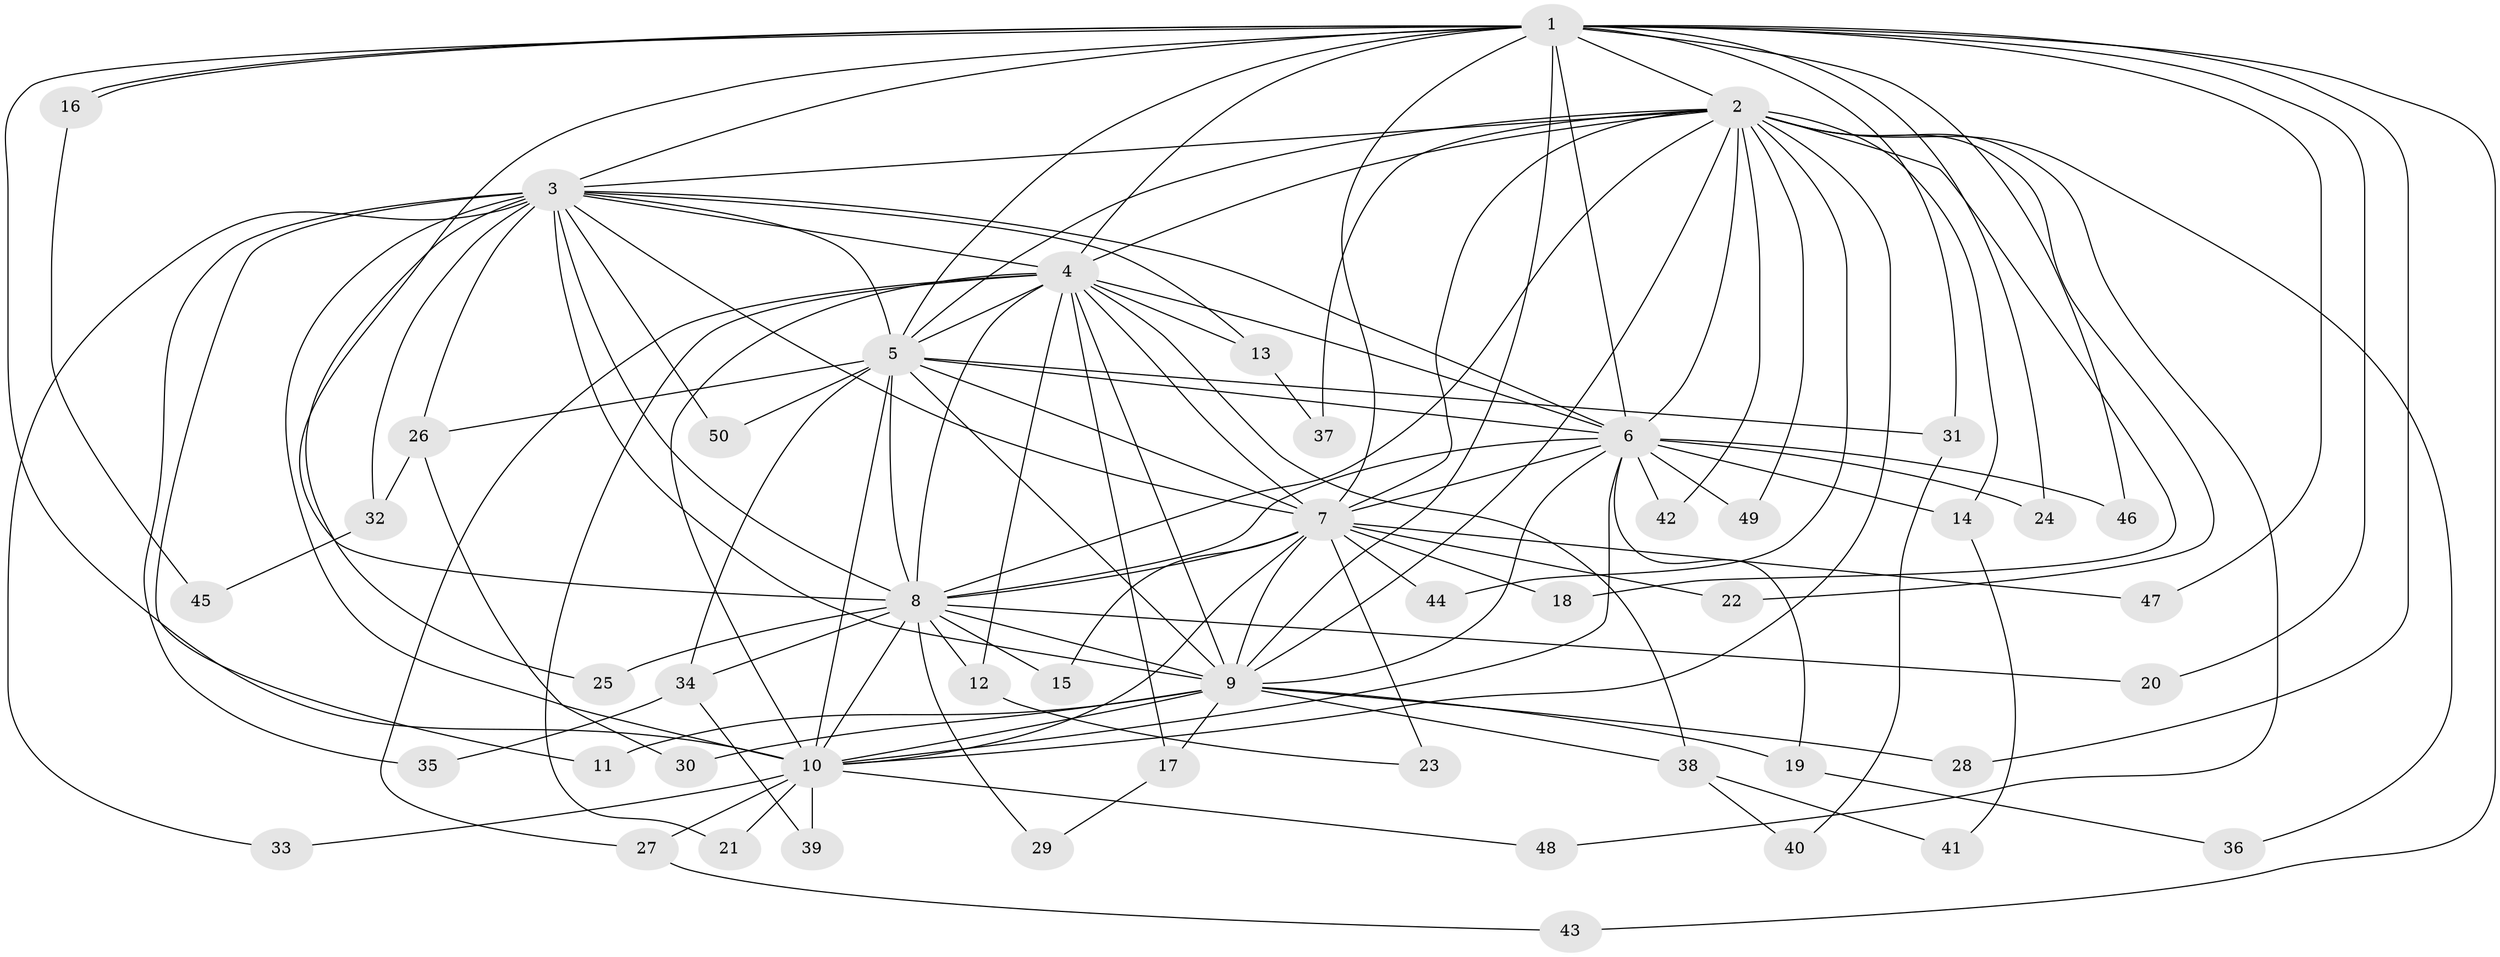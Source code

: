 // Generated by graph-tools (version 1.1) at 2025/11/02/27/25 16:11:07]
// undirected, 50 vertices, 125 edges
graph export_dot {
graph [start="1"]
  node [color=gray90,style=filled];
  1;
  2;
  3;
  4;
  5;
  6;
  7;
  8;
  9;
  10;
  11;
  12;
  13;
  14;
  15;
  16;
  17;
  18;
  19;
  20;
  21;
  22;
  23;
  24;
  25;
  26;
  27;
  28;
  29;
  30;
  31;
  32;
  33;
  34;
  35;
  36;
  37;
  38;
  39;
  40;
  41;
  42;
  43;
  44;
  45;
  46;
  47;
  48;
  49;
  50;
  1 -- 2;
  1 -- 3;
  1 -- 4;
  1 -- 5;
  1 -- 6;
  1 -- 7;
  1 -- 8;
  1 -- 9;
  1 -- 10;
  1 -- 16;
  1 -- 16;
  1 -- 20;
  1 -- 24;
  1 -- 28;
  1 -- 31;
  1 -- 43;
  1 -- 46;
  1 -- 47;
  2 -- 3;
  2 -- 4;
  2 -- 5;
  2 -- 6;
  2 -- 7;
  2 -- 8;
  2 -- 9;
  2 -- 10;
  2 -- 14;
  2 -- 18;
  2 -- 22;
  2 -- 36;
  2 -- 37;
  2 -- 42;
  2 -- 44;
  2 -- 48;
  2 -- 49;
  3 -- 4;
  3 -- 5;
  3 -- 6;
  3 -- 7;
  3 -- 8;
  3 -- 9;
  3 -- 10;
  3 -- 11;
  3 -- 13;
  3 -- 25;
  3 -- 26;
  3 -- 32;
  3 -- 33;
  3 -- 35;
  3 -- 50;
  4 -- 5;
  4 -- 6;
  4 -- 7;
  4 -- 8;
  4 -- 9;
  4 -- 10;
  4 -- 12;
  4 -- 13;
  4 -- 17;
  4 -- 21;
  4 -- 27;
  4 -- 38;
  5 -- 6;
  5 -- 7;
  5 -- 8;
  5 -- 9;
  5 -- 10;
  5 -- 26;
  5 -- 31;
  5 -- 34;
  5 -- 50;
  6 -- 7;
  6 -- 8;
  6 -- 9;
  6 -- 10;
  6 -- 14;
  6 -- 19;
  6 -- 24;
  6 -- 42;
  6 -- 46;
  6 -- 49;
  7 -- 8;
  7 -- 9;
  7 -- 10;
  7 -- 15;
  7 -- 18;
  7 -- 22;
  7 -- 23;
  7 -- 44;
  7 -- 47;
  8 -- 9;
  8 -- 10;
  8 -- 12;
  8 -- 15;
  8 -- 20;
  8 -- 25;
  8 -- 29;
  8 -- 34;
  9 -- 10;
  9 -- 11;
  9 -- 17;
  9 -- 19;
  9 -- 28;
  9 -- 30;
  9 -- 38;
  10 -- 21;
  10 -- 27;
  10 -- 33;
  10 -- 39;
  10 -- 48;
  12 -- 23;
  13 -- 37;
  14 -- 41;
  16 -- 45;
  17 -- 29;
  19 -- 36;
  26 -- 30;
  26 -- 32;
  27 -- 43;
  31 -- 40;
  32 -- 45;
  34 -- 35;
  34 -- 39;
  38 -- 40;
  38 -- 41;
}
